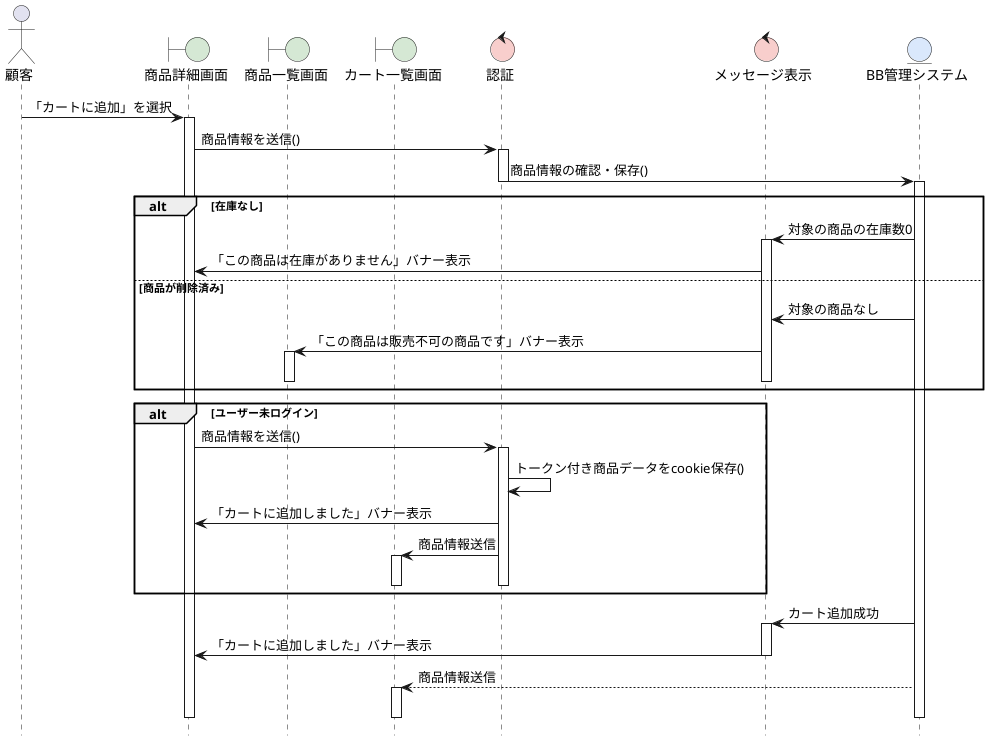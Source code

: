 @startuml
hide footbox
skinparam boundaryBackgroundColor #D5E8D4
skinparam controlBackgroundColor  #F8CECC
skinparam entityBackgroundColor   #DAE8FC

actor 顧客 as user
boundary 商品詳細画面 as B1
boundary 商品一覧画面 as B2
boundary カート一覧画面 as B3
control 認証 as C1
control メッセージ表示 as C2
entity BB管理システム as E

user -> B1: 「カートに追加」を選択
activate B1

B1 -> C1: 商品情報を送信()
activate C1
C1 -> E: 商品情報の確認・保存()
deactivate C1
activate E

alt 在庫なし
    E -> C2: 対象の商品の在庫数0
    activate C2
    C2 -> B1: 「この商品は在庫がありません」バナー表示
    deactivate C1
else 商品が削除済み
    E -> C2: 対象の商品なし
    C2 -> B2: 「この商品は販売不可の商品です」バナー表示
    activate B2
    deactivate C1
    deactivate B2
    deactivate C2

end

alt ユーザー未ログイン
    B1 -> C1: 商品情報を送信()
    activate C1
    C1 -> C1: トークン付き商品データをcookie保存()
    C1 -> B1: 「カートに追加しました」バナー表示
    C1 -> B3: 商品情報送信
    activate B3
    deactivate C1
    deactivate B3

end

E -> C2: カート追加成功
activate C2
C2 -> B1: 「カートに追加しました」バナー表示
deactivate C2
E --> B3: 商品情報送信
activate B3
deactivate B3
deactivate E
deactivate C1
deactivate B1


@enduml
